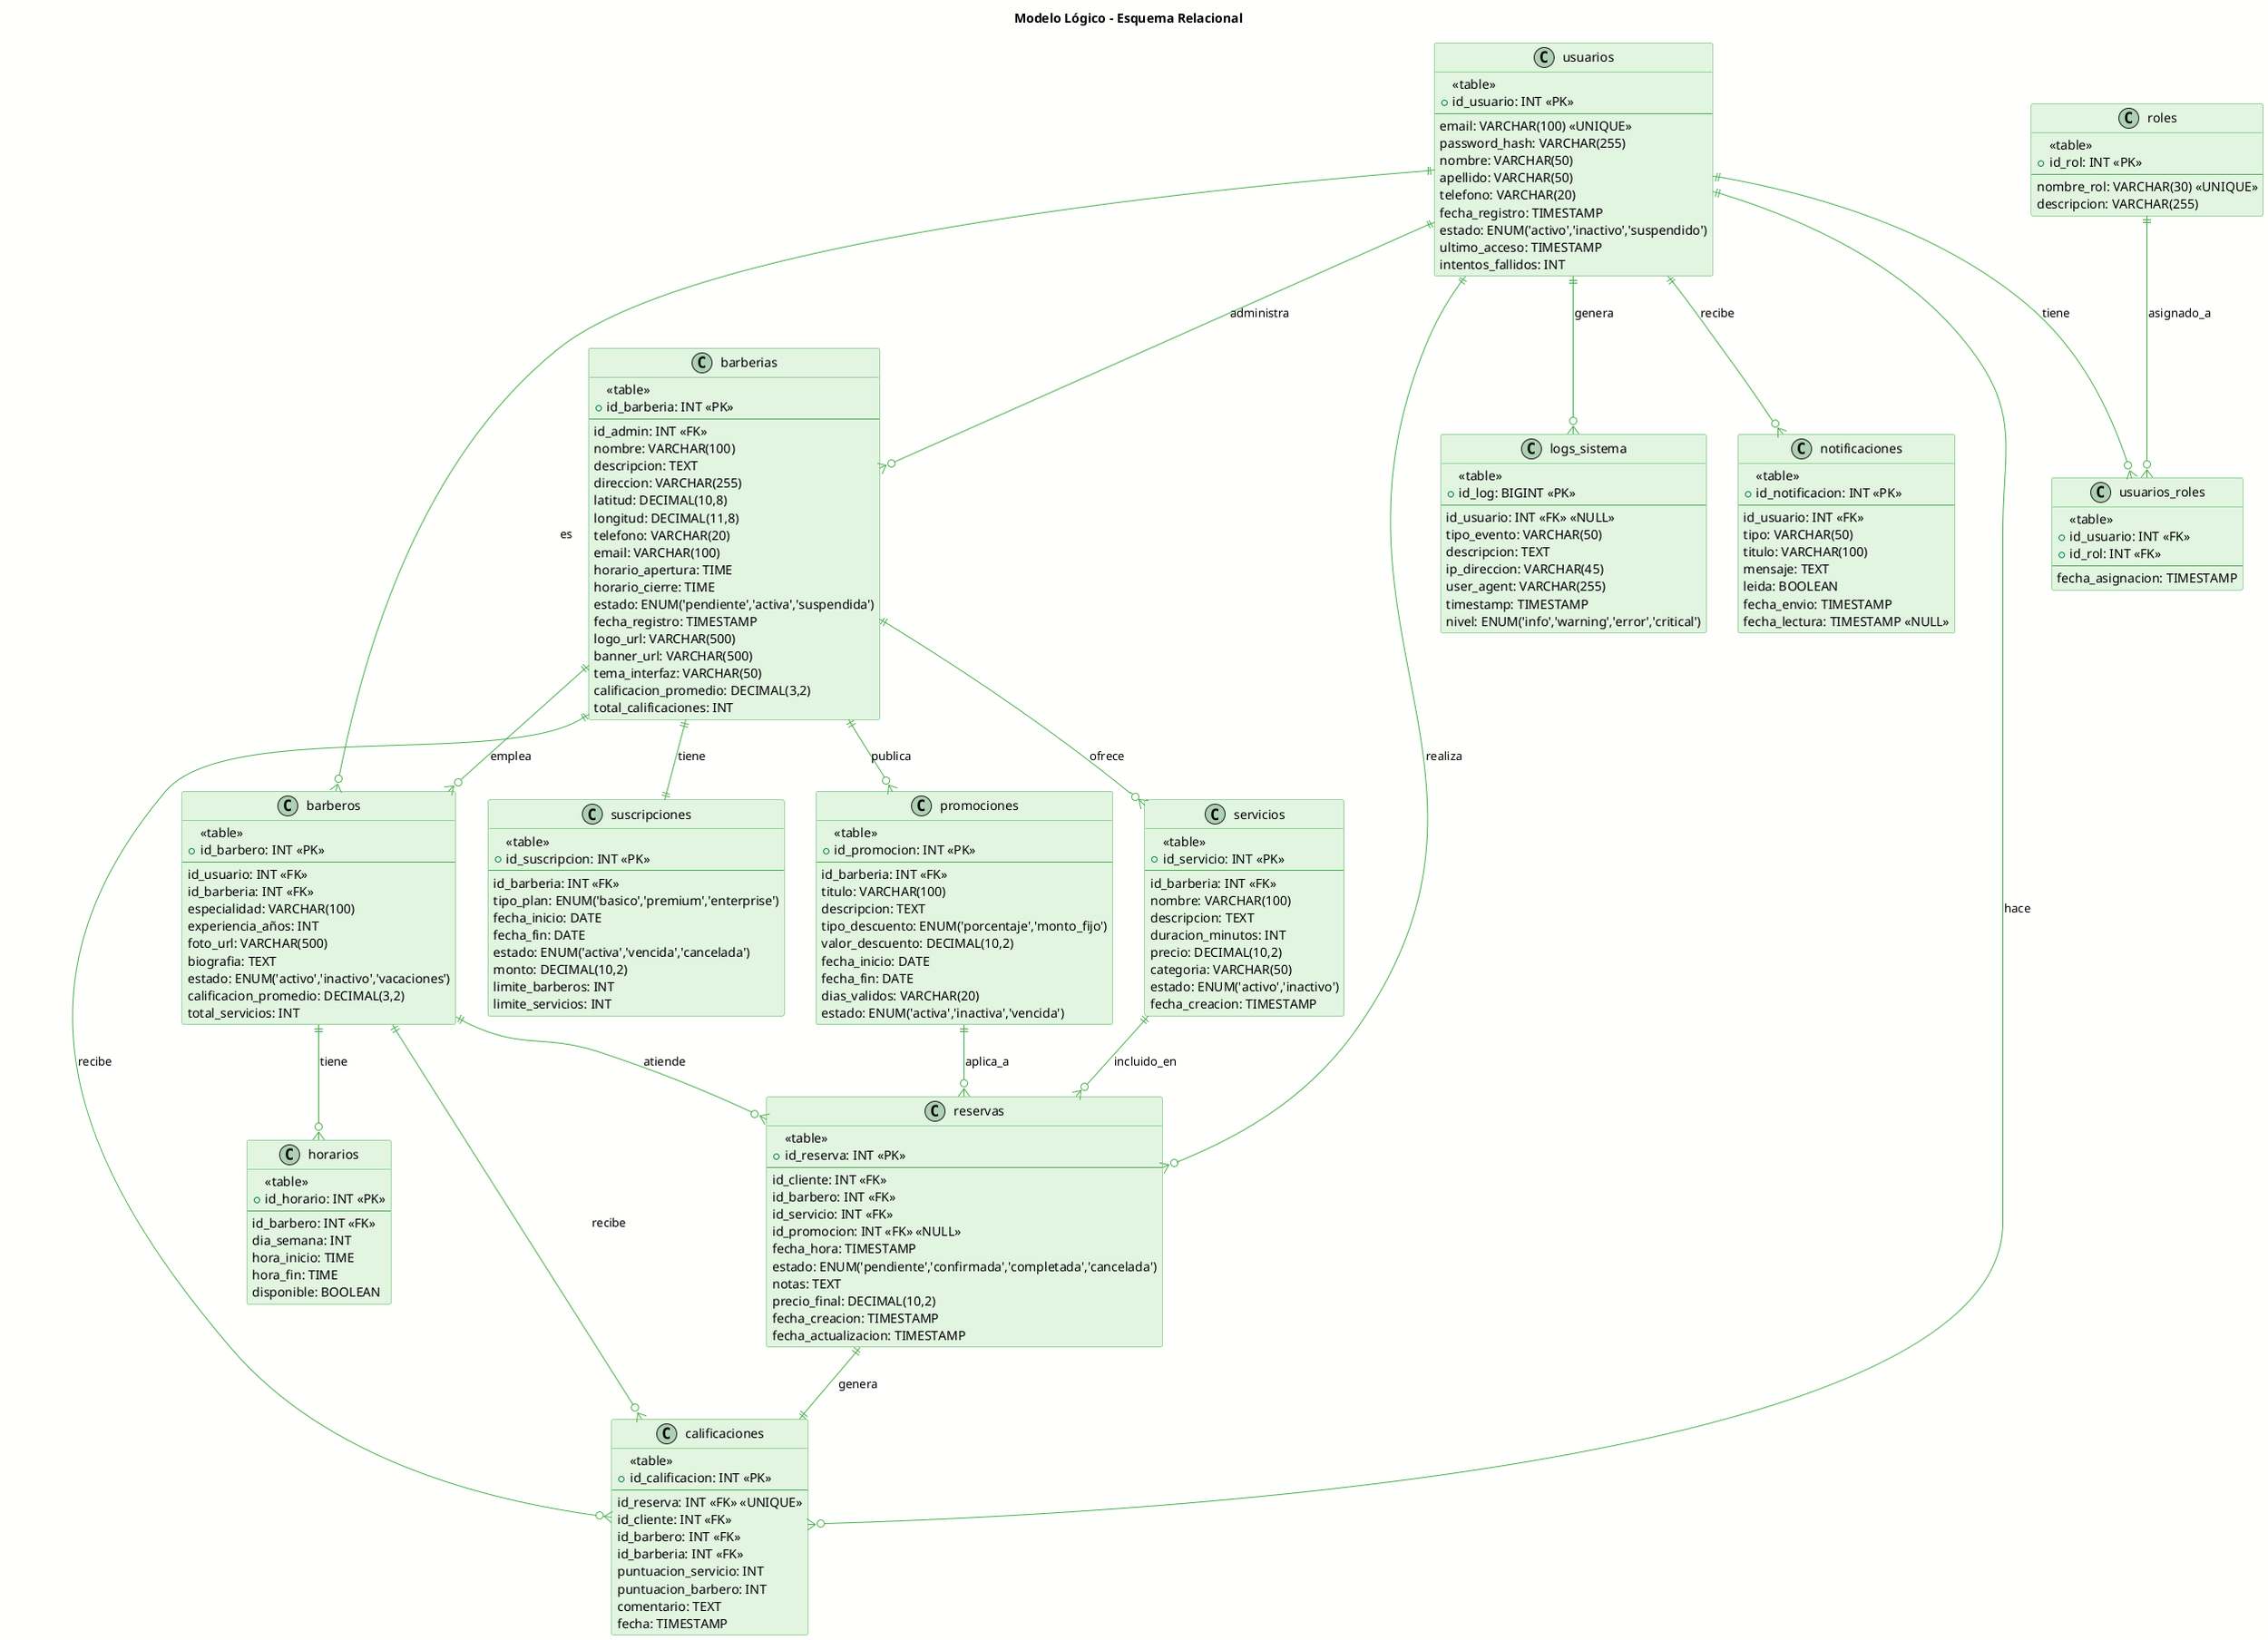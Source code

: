 @startuml modelo_logico
skinparam backgroundColor #FFFFFE
skinparam class {
    BackgroundColor #E1F5E1
    BorderColor #4CAF50
    ArrowColor #4CAF50
}

title Modelo Lógico - Esquema Relacional

class usuarios {
    <<table>>
    +id_usuario: INT <<PK>>
    --
    email: VARCHAR(100) <<UNIQUE>>
    password_hash: VARCHAR(255)
    nombre: VARCHAR(50)
    apellido: VARCHAR(50)
    telefono: VARCHAR(20)
    fecha_registro: TIMESTAMP
    estado: ENUM('activo','inactivo','suspendido')
    ultimo_acceso: TIMESTAMP
    intentos_fallidos: INT
}

class roles {
    <<table>>
    +id_rol: INT <<PK>>
    --
    nombre_rol: VARCHAR(30) <<UNIQUE>>
    descripcion: VARCHAR(255)
}

class usuarios_roles {
    <<table>>
    +id_usuario: INT <<FK>>
    +id_rol: INT <<FK>>
    --
    fecha_asignacion: TIMESTAMP
}

class barberias {
    <<table>>
    +id_barberia: INT <<PK>>
    --
    id_admin: INT <<FK>>
    nombre: VARCHAR(100)
    descripcion: TEXT
    direccion: VARCHAR(255)
    latitud: DECIMAL(10,8)
    longitud: DECIMAL(11,8)
    telefono: VARCHAR(20)
    email: VARCHAR(100)
    horario_apertura: TIME
    horario_cierre: TIME
    estado: ENUM('pendiente','activa','suspendida')
    fecha_registro: TIMESTAMP
    logo_url: VARCHAR(500)
    banner_url: VARCHAR(500)
    tema_interfaz: VARCHAR(50)
    calificacion_promedio: DECIMAL(3,2)
    total_calificaciones: INT
}

class barberos {
    <<table>>
    +id_barbero: INT <<PK>>
    --
    id_usuario: INT <<FK>>
    id_barberia: INT <<FK>>
    especialidad: VARCHAR(100)
    experiencia_años: INT
    foto_url: VARCHAR(500)
    biografia: TEXT
    estado: ENUM('activo','inactivo','vacaciones')
    calificacion_promedio: DECIMAL(3,2)
    total_servicios: INT
}

class servicios {
    <<table>>
    +id_servicio: INT <<PK>>
    --
    id_barberia: INT <<FK>>
    nombre: VARCHAR(100)
    descripcion: TEXT
    duracion_minutos: INT
    precio: DECIMAL(10,2)
    categoria: VARCHAR(50)
    estado: ENUM('activo','inactivo')
    fecha_creacion: TIMESTAMP
}

class reservas {
    <<table>>
    +id_reserva: INT <<PK>>
    --
    id_cliente: INT <<FK>>
    id_barbero: INT <<FK>>
    id_servicio: INT <<FK>>
    id_promocion: INT <<FK>> <<NULL>>
    fecha_hora: TIMESTAMP
    estado: ENUM('pendiente','confirmada','completada','cancelada')
    notas: TEXT
    precio_final: DECIMAL(10,2)
    fecha_creacion: TIMESTAMP
    fecha_actualizacion: TIMESTAMP
}

class calificaciones {
    <<table>>
    +id_calificacion: INT <<PK>>
    --
    id_reserva: INT <<FK>> <<UNIQUE>>
    id_cliente: INT <<FK>>
    id_barbero: INT <<FK>>
    id_barberia: INT <<FK>>
    puntuacion_servicio: INT
    puntuacion_barbero: INT
    comentario: TEXT
    fecha: TIMESTAMP
}

class promociones {
    <<table>>
    +id_promocion: INT <<PK>>
    --
    id_barberia: INT <<FK>>
    titulo: VARCHAR(100)
    descripcion: TEXT
    tipo_descuento: ENUM('porcentaje','monto_fijo')
    valor_descuento: DECIMAL(10,2)
    fecha_inicio: DATE
    fecha_fin: DATE
    dias_validos: VARCHAR(20)
    estado: ENUM('activa','inactiva','vencida')
}

class horarios {
    <<table>>
    +id_horario: INT <<PK>>
    --
    id_barbero: INT <<FK>>
    dia_semana: INT
    hora_inicio: TIME
    hora_fin: TIME
    disponible: BOOLEAN
}

class logs_sistema {
    <<table>>
    +id_log: BIGINT <<PK>>
    --
    id_usuario: INT <<FK>> <<NULL>>
    tipo_evento: VARCHAR(50)
    descripcion: TEXT
    ip_direccion: VARCHAR(45)
    user_agent: VARCHAR(255)
    timestamp: TIMESTAMP
    nivel: ENUM('info','warning','error','critical')
}

class suscripciones {
    <<table>>
    +id_suscripcion: INT <<PK>>
    --
    id_barberia: INT <<FK>>
    tipo_plan: ENUM('basico','premium','enterprise')
    fecha_inicio: DATE
    fecha_fin: DATE
    estado: ENUM('activa','vencida','cancelada')
    monto: DECIMAL(10,2)
    limite_barberos: INT
    limite_servicios: INT
}

class notificaciones {
    <<table>>
    +id_notificacion: INT <<PK>>
    --
    id_usuario: INT <<FK>>
    tipo: VARCHAR(50)
    titulo: VARCHAR(100)
    mensaje: TEXT
    leida: BOOLEAN
    fecha_envio: TIMESTAMP
    fecha_lectura: TIMESTAMP <<NULL>>
}

' Relaciones
usuarios ||--o{ usuarios_roles : tiene
roles ||--o{ usuarios_roles : asignado_a
usuarios ||--o{ barberias : administra
usuarios ||--o{ barberos : es
usuarios ||--o{ reservas : realiza
usuarios ||--o{ calificaciones : hace
usuarios ||--o{ logs_sistema : genera
usuarios ||--o{ notificaciones : recibe

barberias ||--o{ barberos : emplea
barberias ||--o{ servicios : ofrece
barberias ||--o{ promociones : publica
barberias ||--|| suscripciones : tiene
barberias ||--o{ calificaciones : recibe

barberos ||--o{ reservas : atiende
barberos ||--o{ horarios : tiene
barberos ||--o{ calificaciones : recibe

servicios ||--o{ reservas : incluido_en
reservas ||--|| calificaciones : genera
promociones ||--o{ reservas : aplica_a

@enduml